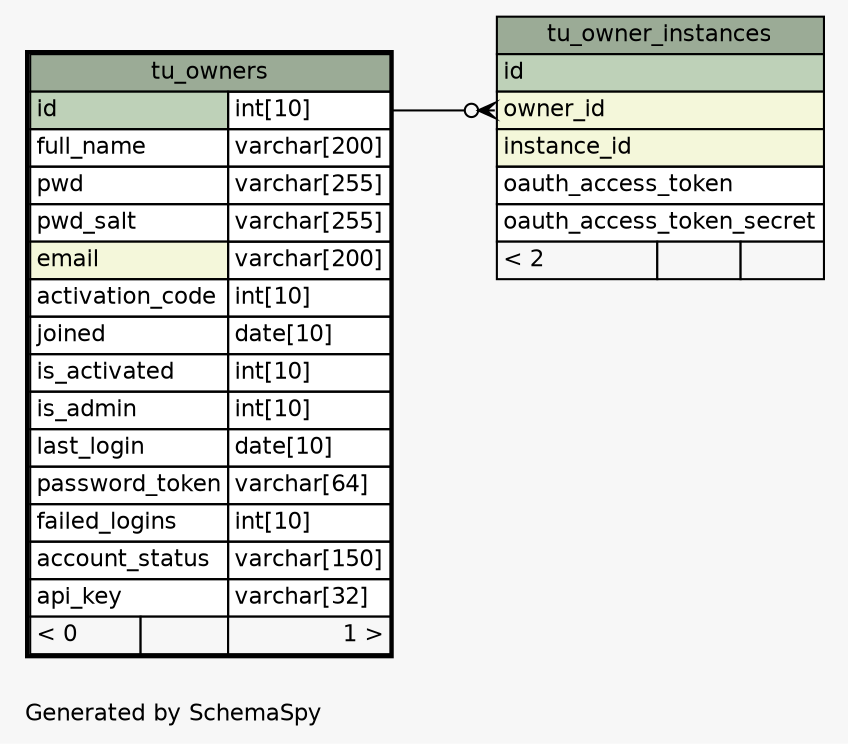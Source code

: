// dot 2.26.3 on Linux 3.0.0-1-amd64
// SchemaSpy rev 590
digraph "oneDegreeRelationshipsDiagram" {
  graph [
    rankdir="RL"
    bgcolor="#f7f7f7"
    label="\nGenerated by SchemaSpy"
    labeljust="l"
    nodesep="0.18"
    ranksep="0.46"
    fontname="Helvetica"
    fontsize="11"
  ];
  node [
    fontname="Helvetica"
    fontsize="11"
    shape="plaintext"
  ];
  edge [
    arrowsize="0.8"
  ];
  "tu_owner_instances":"owner_id":w -> "tu_owners":"id.type":e [arrowhead=none dir=back arrowtail=crowodot];
  "tu_owner_instances" [
    label=<
    <TABLE BORDER="0" CELLBORDER="1" CELLSPACING="0" BGCOLOR="#ffffff">
      <TR><TD COLSPAN="3" BGCOLOR="#9bab96" ALIGN="CENTER">tu_owner_instances</TD></TR>
      <TR><TD PORT="id" COLSPAN="3" BGCOLOR="#bed1b8" ALIGN="LEFT">id</TD></TR>
      <TR><TD PORT="owner_id" COLSPAN="3" BGCOLOR="#f4f7da" ALIGN="LEFT">owner_id</TD></TR>
      <TR><TD PORT="instance_id" COLSPAN="3" BGCOLOR="#f4f7da" ALIGN="LEFT">instance_id</TD></TR>
      <TR><TD PORT="oauth_access_token" COLSPAN="3" ALIGN="LEFT">oauth_access_token</TD></TR>
      <TR><TD PORT="oauth_access_token_secret" COLSPAN="3" ALIGN="LEFT">oauth_access_token_secret</TD></TR>
      <TR><TD ALIGN="LEFT" BGCOLOR="#f7f7f7">&lt; 2</TD><TD ALIGN="RIGHT" BGCOLOR="#f7f7f7">  </TD><TD ALIGN="RIGHT" BGCOLOR="#f7f7f7">  </TD></TR>
    </TABLE>>
    URL="tu_owner_instances.html"
    tooltip="tu_owner_instances"
  ];
  "tu_owners" [
    label=<
    <TABLE BORDER="2" CELLBORDER="1" CELLSPACING="0" BGCOLOR="#ffffff">
      <TR><TD COLSPAN="3" BGCOLOR="#9bab96" ALIGN="CENTER">tu_owners</TD></TR>
      <TR><TD PORT="id" COLSPAN="2" BGCOLOR="#bed1b8" ALIGN="LEFT">id</TD><TD PORT="id.type" ALIGN="LEFT">int[10]</TD></TR>
      <TR><TD PORT="full_name" COLSPAN="2" ALIGN="LEFT">full_name</TD><TD PORT="full_name.type" ALIGN="LEFT">varchar[200]</TD></TR>
      <TR><TD PORT="pwd" COLSPAN="2" ALIGN="LEFT">pwd</TD><TD PORT="pwd.type" ALIGN="LEFT">varchar[255]</TD></TR>
      <TR><TD PORT="pwd_salt" COLSPAN="2" ALIGN="LEFT">pwd_salt</TD><TD PORT="pwd_salt.type" ALIGN="LEFT">varchar[255]</TD></TR>
      <TR><TD PORT="email" COLSPAN="2" BGCOLOR="#f4f7da" ALIGN="LEFT">email</TD><TD PORT="email.type" ALIGN="LEFT">varchar[200]</TD></TR>
      <TR><TD PORT="activation_code" COLSPAN="2" ALIGN="LEFT">activation_code</TD><TD PORT="activation_code.type" ALIGN="LEFT">int[10]</TD></TR>
      <TR><TD PORT="joined" COLSPAN="2" ALIGN="LEFT">joined</TD><TD PORT="joined.type" ALIGN="LEFT">date[10]</TD></TR>
      <TR><TD PORT="is_activated" COLSPAN="2" ALIGN="LEFT">is_activated</TD><TD PORT="is_activated.type" ALIGN="LEFT">int[10]</TD></TR>
      <TR><TD PORT="is_admin" COLSPAN="2" ALIGN="LEFT">is_admin</TD><TD PORT="is_admin.type" ALIGN="LEFT">int[10]</TD></TR>
      <TR><TD PORT="last_login" COLSPAN="2" ALIGN="LEFT">last_login</TD><TD PORT="last_login.type" ALIGN="LEFT">date[10]</TD></TR>
      <TR><TD PORT="password_token" COLSPAN="2" ALIGN="LEFT">password_token</TD><TD PORT="password_token.type" ALIGN="LEFT">varchar[64]</TD></TR>
      <TR><TD PORT="failed_logins" COLSPAN="2" ALIGN="LEFT">failed_logins</TD><TD PORT="failed_logins.type" ALIGN="LEFT">int[10]</TD></TR>
      <TR><TD PORT="account_status" COLSPAN="2" ALIGN="LEFT">account_status</TD><TD PORT="account_status.type" ALIGN="LEFT">varchar[150]</TD></TR>
      <TR><TD PORT="api_key" COLSPAN="2" ALIGN="LEFT">api_key</TD><TD PORT="api_key.type" ALIGN="LEFT">varchar[32]</TD></TR>
      <TR><TD ALIGN="LEFT" BGCOLOR="#f7f7f7">&lt; 0</TD><TD ALIGN="RIGHT" BGCOLOR="#f7f7f7">  </TD><TD ALIGN="RIGHT" BGCOLOR="#f7f7f7">1 &gt;</TD></TR>
    </TABLE>>
    URL="tu_owners.html"
    tooltip="tu_owners"
  ];
}
